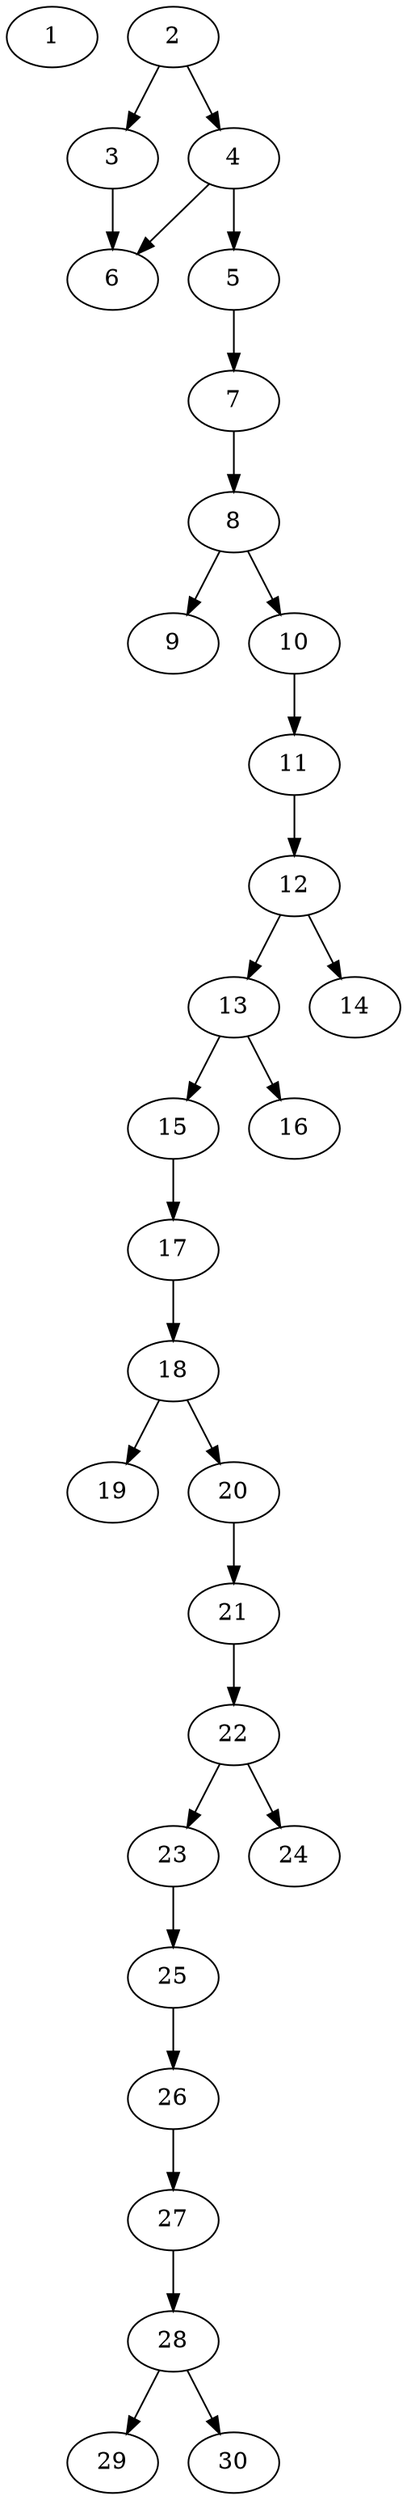 // DAG automatically generated by daggen at Thu Oct  3 14:04:18 2019
// ./daggen --dot -n 30 --ccr 0.5 --fat 0.3 --regular 0.5 --density 0.6 --mindata 5242880 --maxdata 52428800 
digraph G {
  1 [size="20113408", alpha="0.02", expect_size="10056704"] 
  2 [size="66482176", alpha="0.14", expect_size="33241088"] 
  2 -> 3 [size ="33241088"]
  2 -> 4 [size ="33241088"]
  3 [size="53393408", alpha="0.11", expect_size="26696704"] 
  3 -> 6 [size ="26696704"]
  4 [size="94779392", alpha="0.02", expect_size="47389696"] 
  4 -> 5 [size ="47389696"]
  4 -> 6 [size ="47389696"]
  5 [size="75829248", alpha="0.08", expect_size="37914624"] 
  5 -> 7 [size ="37914624"]
  6 [size="70371328", alpha="0.16", expect_size="35185664"] 
  7 [size="38881280", alpha="0.03", expect_size="19440640"] 
  7 -> 8 [size ="19440640"]
  8 [size="61868032", alpha="0.11", expect_size="30934016"] 
  8 -> 9 [size ="30934016"]
  8 -> 10 [size ="30934016"]
  9 [size="64673792", alpha="0.16", expect_size="32336896"] 
  10 [size="83298304", alpha="0.04", expect_size="41649152"] 
  10 -> 11 [size ="41649152"]
  11 [size="38316032", alpha="0.11", expect_size="19158016"] 
  11 -> 12 [size ="19158016"]
  12 [size="45701120", alpha="0.16", expect_size="22850560"] 
  12 -> 13 [size ="22850560"]
  12 -> 14 [size ="22850560"]
  13 [size="18798592", alpha="0.07", expect_size="9399296"] 
  13 -> 15 [size ="9399296"]
  13 -> 16 [size ="9399296"]
  14 [size="72476672", alpha="0.15", expect_size="36238336"] 
  15 [size="83351552", alpha="0.04", expect_size="41675776"] 
  15 -> 17 [size ="41675776"]
  16 [size="25487360", alpha="0.03", expect_size="12743680"] 
  17 [size="98752512", alpha="0.17", expect_size="49376256"] 
  17 -> 18 [size ="49376256"]
  18 [size="20150272", alpha="0.06", expect_size="10075136"] 
  18 -> 19 [size ="10075136"]
  18 -> 20 [size ="10075136"]
  19 [size="73533440", alpha="0.12", expect_size="36766720"] 
  20 [size="52994048", alpha="0.07", expect_size="26497024"] 
  20 -> 21 [size ="26497024"]
  21 [size="69840896", alpha="0.05", expect_size="34920448"] 
  21 -> 22 [size ="34920448"]
  22 [size="26898432", alpha="0.14", expect_size="13449216"] 
  22 -> 23 [size ="13449216"]
  22 -> 24 [size ="13449216"]
  23 [size="102830080", alpha="0.12", expect_size="51415040"] 
  23 -> 25 [size ="51415040"]
  24 [size="39467008", alpha="0.09", expect_size="19733504"] 
  25 [size="14624768", alpha="0.19", expect_size="7312384"] 
  25 -> 26 [size ="7312384"]
  26 [size="32995328", alpha="0.02", expect_size="16497664"] 
  26 -> 27 [size ="16497664"]
  27 [size="47239168", alpha="0.10", expect_size="23619584"] 
  27 -> 28 [size ="23619584"]
  28 [size="34013184", alpha="0.10", expect_size="17006592"] 
  28 -> 29 [size ="17006592"]
  28 -> 30 [size ="17006592"]
  29 [size="62656512", alpha="0.01", expect_size="31328256"] 
  30 [size="24147968", alpha="0.08", expect_size="12073984"] 
}
